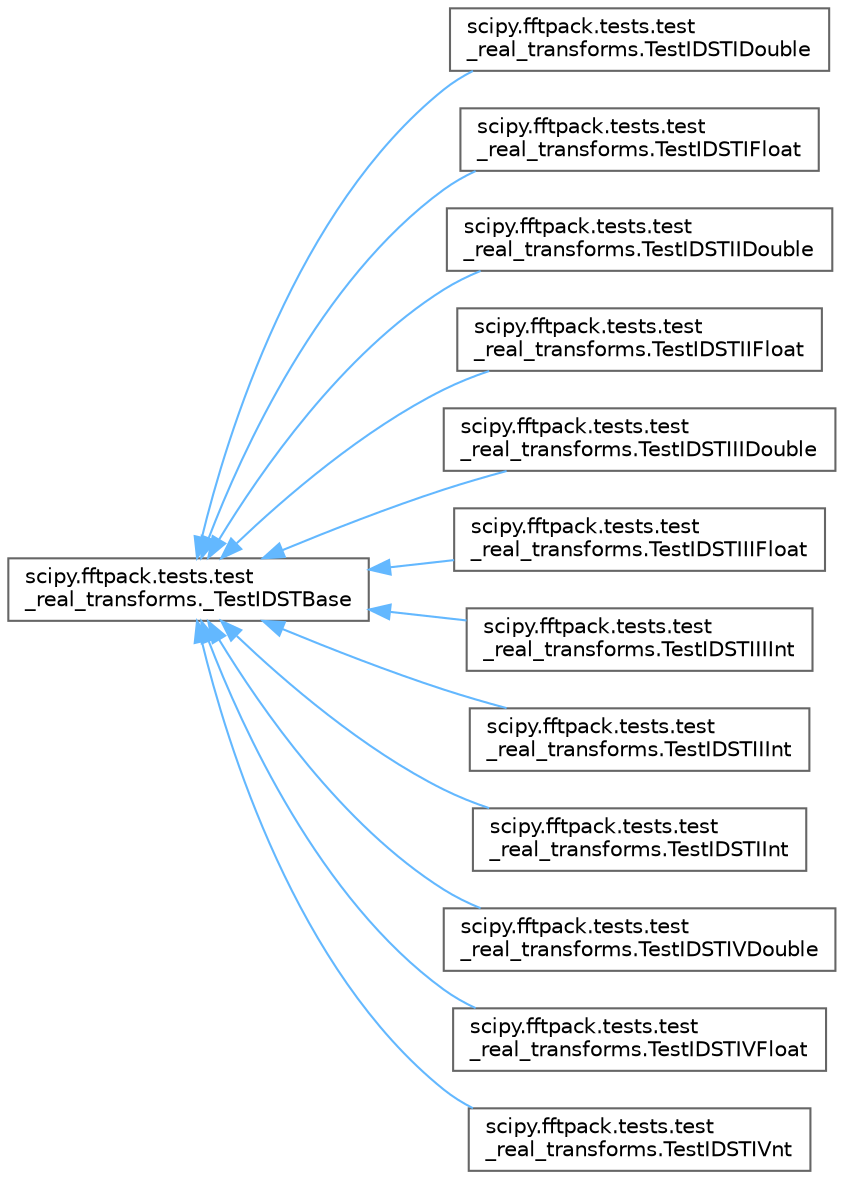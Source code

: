 digraph "Graphical Class Hierarchy"
{
 // LATEX_PDF_SIZE
  bgcolor="transparent";
  edge [fontname=Helvetica,fontsize=10,labelfontname=Helvetica,labelfontsize=10];
  node [fontname=Helvetica,fontsize=10,shape=box,height=0.2,width=0.4];
  rankdir="LR";
  Node0 [id="Node000000",label="scipy.fftpack.tests.test\l_real_transforms._TestIDSTBase",height=0.2,width=0.4,color="grey40", fillcolor="white", style="filled",URL="$d2/da5/classscipy_1_1fftpack_1_1tests_1_1test__real__transforms_1_1__TestIDSTBase.html",tooltip=" "];
  Node0 -> Node1 [id="edge5086_Node000000_Node000001",dir="back",color="steelblue1",style="solid",tooltip=" "];
  Node1 [id="Node000001",label="scipy.fftpack.tests.test\l_real_transforms.TestIDSTIDouble",height=0.2,width=0.4,color="grey40", fillcolor="white", style="filled",URL="$d2/d6c/classscipy_1_1fftpack_1_1tests_1_1test__real__transforms_1_1TestIDSTIDouble.html",tooltip=" "];
  Node0 -> Node2 [id="edge5087_Node000000_Node000002",dir="back",color="steelblue1",style="solid",tooltip=" "];
  Node2 [id="Node000002",label="scipy.fftpack.tests.test\l_real_transforms.TestIDSTIFloat",height=0.2,width=0.4,color="grey40", fillcolor="white", style="filled",URL="$dc/d89/classscipy_1_1fftpack_1_1tests_1_1test__real__transforms_1_1TestIDSTIFloat.html",tooltip=" "];
  Node0 -> Node3 [id="edge5088_Node000000_Node000003",dir="back",color="steelblue1",style="solid",tooltip=" "];
  Node3 [id="Node000003",label="scipy.fftpack.tests.test\l_real_transforms.TestIDSTIIDouble",height=0.2,width=0.4,color="grey40", fillcolor="white", style="filled",URL="$df/d26/classscipy_1_1fftpack_1_1tests_1_1test__real__transforms_1_1TestIDSTIIDouble.html",tooltip=" "];
  Node0 -> Node4 [id="edge5089_Node000000_Node000004",dir="back",color="steelblue1",style="solid",tooltip=" "];
  Node4 [id="Node000004",label="scipy.fftpack.tests.test\l_real_transforms.TestIDSTIIFloat",height=0.2,width=0.4,color="grey40", fillcolor="white", style="filled",URL="$de/df2/classscipy_1_1fftpack_1_1tests_1_1test__real__transforms_1_1TestIDSTIIFloat.html",tooltip=" "];
  Node0 -> Node5 [id="edge5090_Node000000_Node000005",dir="back",color="steelblue1",style="solid",tooltip=" "];
  Node5 [id="Node000005",label="scipy.fftpack.tests.test\l_real_transforms.TestIDSTIIIDouble",height=0.2,width=0.4,color="grey40", fillcolor="white", style="filled",URL="$d6/dc6/classscipy_1_1fftpack_1_1tests_1_1test__real__transforms_1_1TestIDSTIIIDouble.html",tooltip=" "];
  Node0 -> Node6 [id="edge5091_Node000000_Node000006",dir="back",color="steelblue1",style="solid",tooltip=" "];
  Node6 [id="Node000006",label="scipy.fftpack.tests.test\l_real_transforms.TestIDSTIIIFloat",height=0.2,width=0.4,color="grey40", fillcolor="white", style="filled",URL="$d6/d81/classscipy_1_1fftpack_1_1tests_1_1test__real__transforms_1_1TestIDSTIIIFloat.html",tooltip=" "];
  Node0 -> Node7 [id="edge5092_Node000000_Node000007",dir="back",color="steelblue1",style="solid",tooltip=" "];
  Node7 [id="Node000007",label="scipy.fftpack.tests.test\l_real_transforms.TestIDSTIIIInt",height=0.2,width=0.4,color="grey40", fillcolor="white", style="filled",URL="$db/d80/classscipy_1_1fftpack_1_1tests_1_1test__real__transforms_1_1TestIDSTIIIInt.html",tooltip=" "];
  Node0 -> Node8 [id="edge5093_Node000000_Node000008",dir="back",color="steelblue1",style="solid",tooltip=" "];
  Node8 [id="Node000008",label="scipy.fftpack.tests.test\l_real_transforms.TestIDSTIIInt",height=0.2,width=0.4,color="grey40", fillcolor="white", style="filled",URL="$d6/dea/classscipy_1_1fftpack_1_1tests_1_1test__real__transforms_1_1TestIDSTIIInt.html",tooltip=" "];
  Node0 -> Node9 [id="edge5094_Node000000_Node000009",dir="back",color="steelblue1",style="solid",tooltip=" "];
  Node9 [id="Node000009",label="scipy.fftpack.tests.test\l_real_transforms.TestIDSTIInt",height=0.2,width=0.4,color="grey40", fillcolor="white", style="filled",URL="$d8/d60/classscipy_1_1fftpack_1_1tests_1_1test__real__transforms_1_1TestIDSTIInt.html",tooltip=" "];
  Node0 -> Node10 [id="edge5095_Node000000_Node000010",dir="back",color="steelblue1",style="solid",tooltip=" "];
  Node10 [id="Node000010",label="scipy.fftpack.tests.test\l_real_transforms.TestIDSTIVDouble",height=0.2,width=0.4,color="grey40", fillcolor="white", style="filled",URL="$de/daf/classscipy_1_1fftpack_1_1tests_1_1test__real__transforms_1_1TestIDSTIVDouble.html",tooltip=" "];
  Node0 -> Node11 [id="edge5096_Node000000_Node000011",dir="back",color="steelblue1",style="solid",tooltip=" "];
  Node11 [id="Node000011",label="scipy.fftpack.tests.test\l_real_transforms.TestIDSTIVFloat",height=0.2,width=0.4,color="grey40", fillcolor="white", style="filled",URL="$df/da8/classscipy_1_1fftpack_1_1tests_1_1test__real__transforms_1_1TestIDSTIVFloat.html",tooltip=" "];
  Node0 -> Node12 [id="edge5097_Node000000_Node000012",dir="back",color="steelblue1",style="solid",tooltip=" "];
  Node12 [id="Node000012",label="scipy.fftpack.tests.test\l_real_transforms.TestIDSTIVnt",height=0.2,width=0.4,color="grey40", fillcolor="white", style="filled",URL="$d9/dbd/classscipy_1_1fftpack_1_1tests_1_1test__real__transforms_1_1TestIDSTIVnt.html",tooltip=" "];
}
